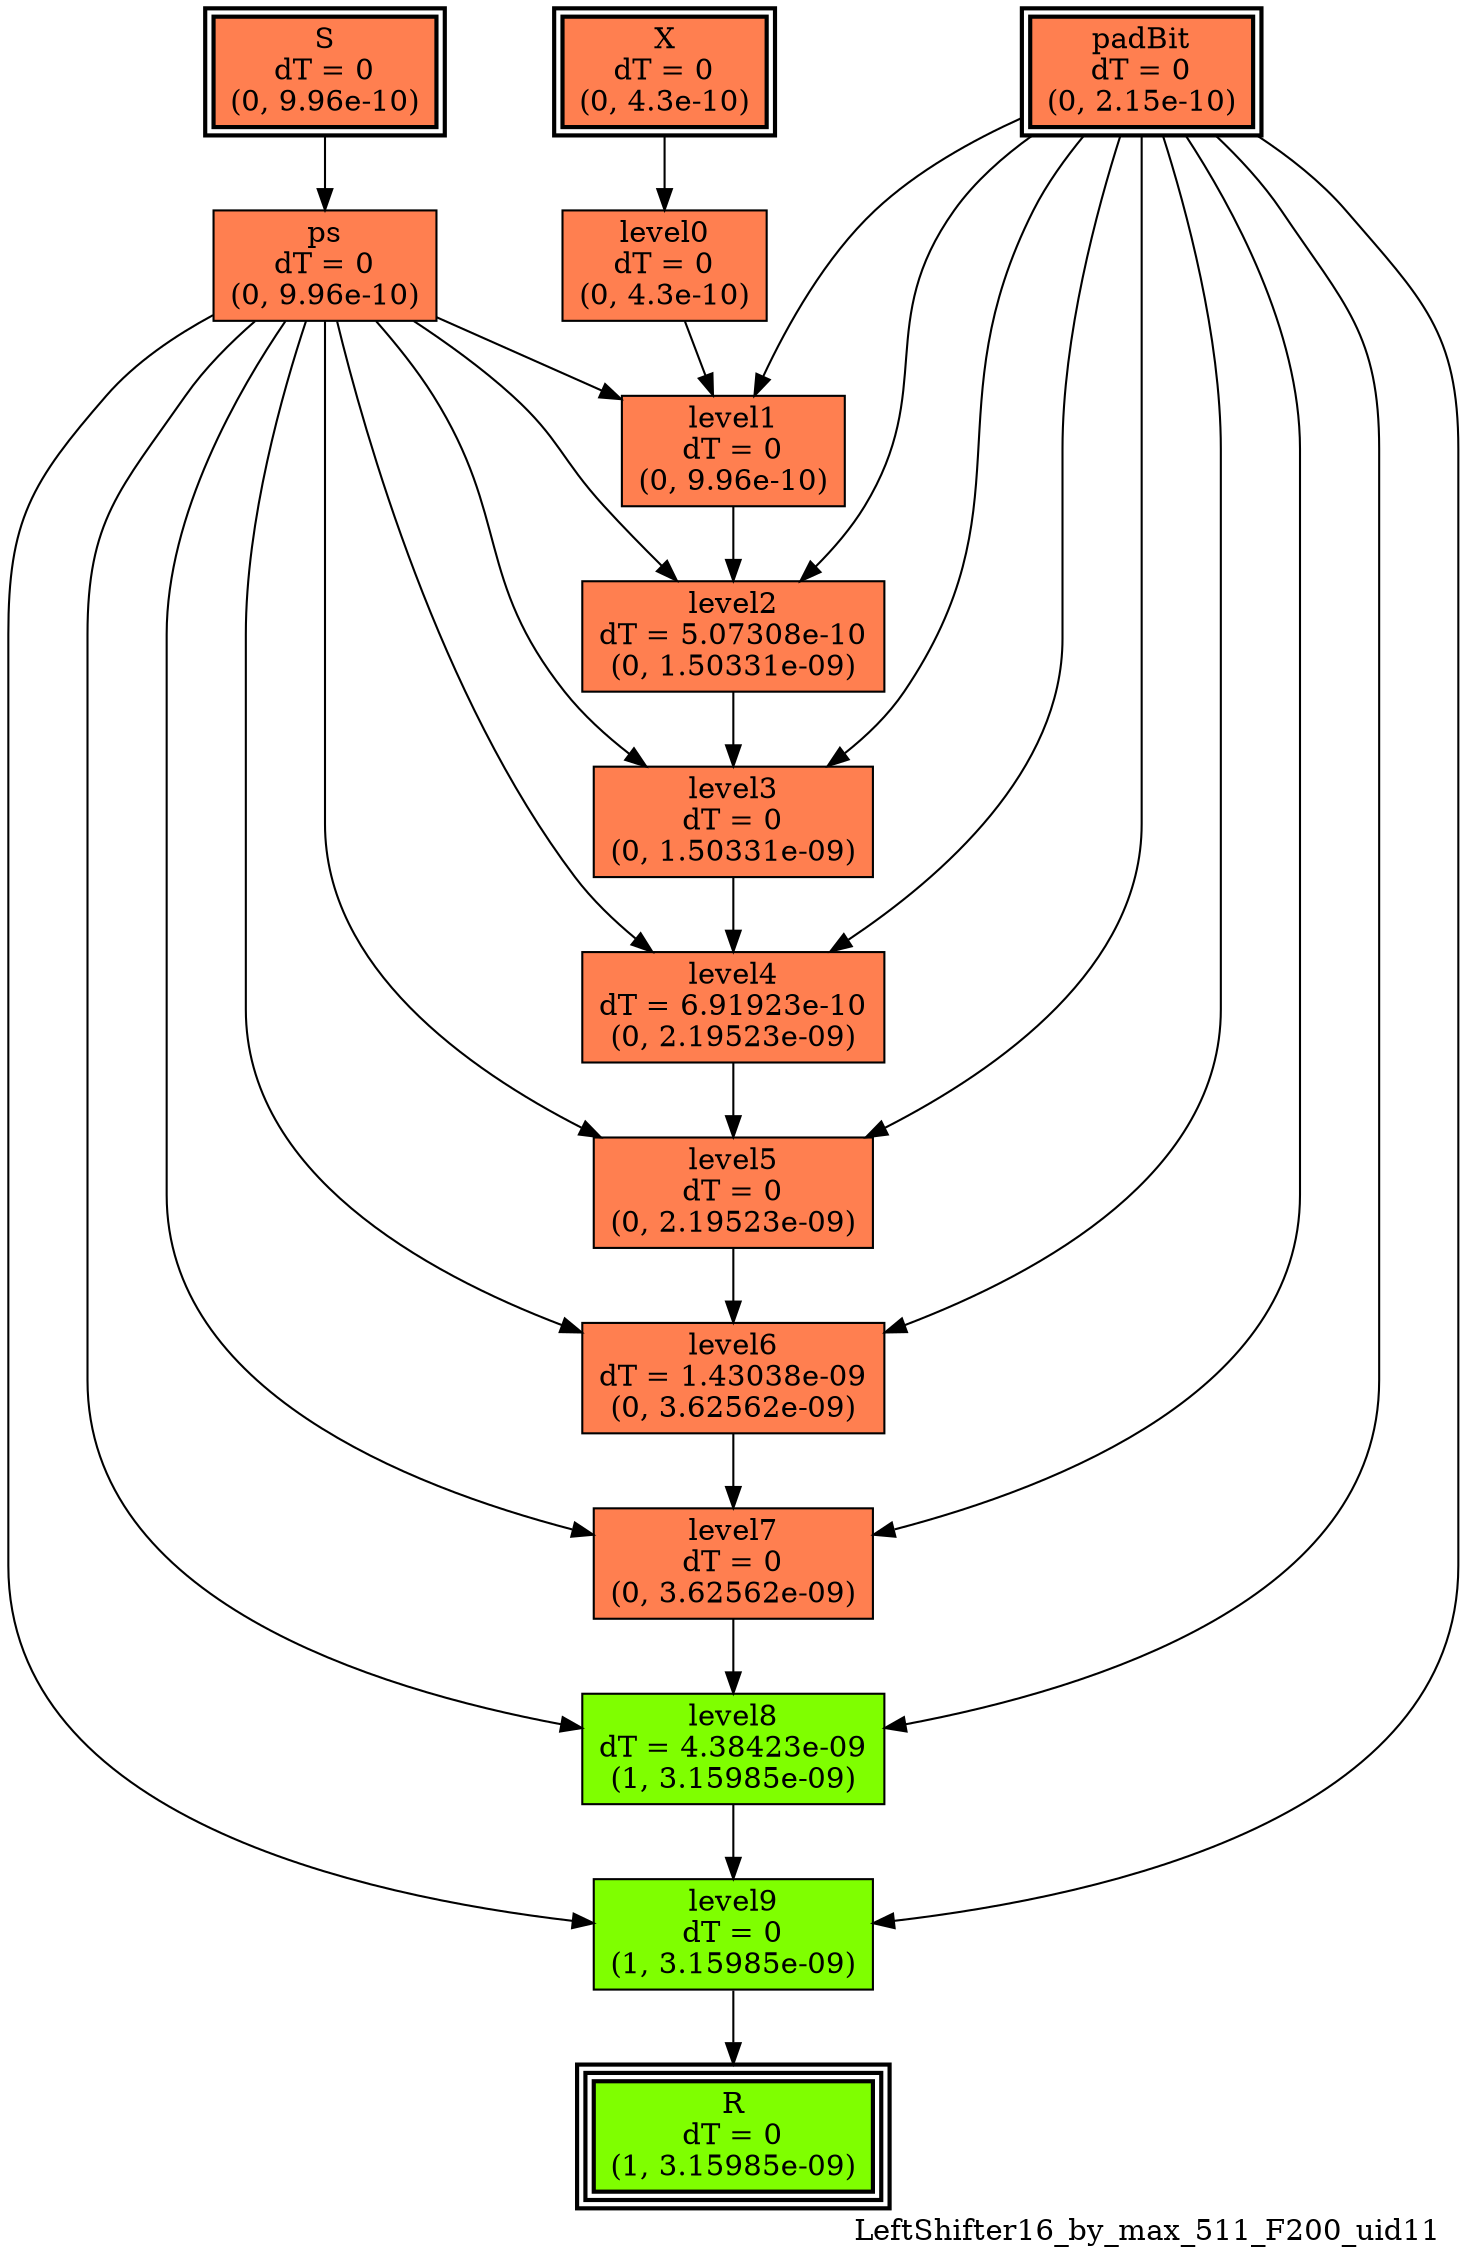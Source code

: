 digraph LeftShifter16_by_max_511_F200_uid11
{
	//graph drawing options
	label=LeftShifter16_by_max_511_F200_uid11;
	labelloc=bottom;
	labeljust=right;
	ratio=auto;
	nodesep=0.25;
	ranksep=0.5;

	//input/output signals of operator LeftShifter16_by_max_511_F200_uid11
	X__LeftShifter16_by_max_511_F200_uid11 [ label="X\ndT = 0\n(0, 4.3e-10)", shape=box, color=black, style="bold, filled", fillcolor=coral, peripheries=2 ];
	S__LeftShifter16_by_max_511_F200_uid11 [ label="S\ndT = 0\n(0, 9.96e-10)", shape=box, color=black, style="bold, filled", fillcolor=coral, peripheries=2 ];
	padBit__LeftShifter16_by_max_511_F200_uid11 [ label="padBit\ndT = 0\n(0, 2.15e-10)", shape=box, color=black, style="bold, filled", fillcolor=coral, peripheries=2 ];
	R__LeftShifter16_by_max_511_F200_uid11 [ label="R\ndT = 0\n(1, 3.15985e-09)", shape=box, color=black, style="bold, filled", fillcolor=chartreuse, peripheries=3 ];
	{rank=same X__LeftShifter16_by_max_511_F200_uid11, S__LeftShifter16_by_max_511_F200_uid11, padBit__LeftShifter16_by_max_511_F200_uid11};
	{rank=same R__LeftShifter16_by_max_511_F200_uid11};
	//internal signals of operator LeftShifter16_by_max_511_F200_uid11
	ps__LeftShifter16_by_max_511_F200_uid11 [ label="ps\ndT = 0\n(0, 9.96e-10)", shape=box, color=black, style=filled, fillcolor=coral, peripheries=1 ];
	level0__LeftShifter16_by_max_511_F200_uid11 [ label="level0\ndT = 0\n(0, 4.3e-10)", shape=box, color=black, style=filled, fillcolor=coral, peripheries=1 ];
	level1__LeftShifter16_by_max_511_F200_uid11 [ label="level1\ndT = 0\n(0, 9.96e-10)", shape=box, color=black, style=filled, fillcolor=coral, peripheries=1 ];
	level2__LeftShifter16_by_max_511_F200_uid11 [ label="level2\ndT = 5.07308e-10\n(0, 1.50331e-09)", shape=box, color=black, style=filled, fillcolor=coral, peripheries=1 ];
	level3__LeftShifter16_by_max_511_F200_uid11 [ label="level3\ndT = 0\n(0, 1.50331e-09)", shape=box, color=black, style=filled, fillcolor=coral, peripheries=1 ];
	level4__LeftShifter16_by_max_511_F200_uid11 [ label="level4\ndT = 6.91923e-10\n(0, 2.19523e-09)", shape=box, color=black, style=filled, fillcolor=coral, peripheries=1 ];
	level5__LeftShifter16_by_max_511_F200_uid11 [ label="level5\ndT = 0\n(0, 2.19523e-09)", shape=box, color=black, style=filled, fillcolor=coral, peripheries=1 ];
	level6__LeftShifter16_by_max_511_F200_uid11 [ label="level6\ndT = 1.43038e-09\n(0, 3.62562e-09)", shape=box, color=black, style=filled, fillcolor=coral, peripheries=1 ];
	level7__LeftShifter16_by_max_511_F200_uid11 [ label="level7\ndT = 0\n(0, 3.62562e-09)", shape=box, color=black, style=filled, fillcolor=coral, peripheries=1 ];
	level8__LeftShifter16_by_max_511_F200_uid11 [ label="level8\ndT = 4.38423e-09\n(1, 3.15985e-09)", shape=box, color=black, style=filled, fillcolor=chartreuse, peripheries=1 ];
	level9__LeftShifter16_by_max_511_F200_uid11 [ label="level9\ndT = 0\n(1, 3.15985e-09)", shape=box, color=black, style=filled, fillcolor=chartreuse, peripheries=1 ];

	//subcomponents of operator LeftShifter16_by_max_511_F200_uid11

	//input and internal signal connections of operator LeftShifter16_by_max_511_F200_uid11
	X__LeftShifter16_by_max_511_F200_uid11 -> level0__LeftShifter16_by_max_511_F200_uid11 [ arrowhead=normal, arrowsize=1.0, arrowtail=normal, color=black, dir=forward  ];
	S__LeftShifter16_by_max_511_F200_uid11 -> ps__LeftShifter16_by_max_511_F200_uid11 [ arrowhead=normal, arrowsize=1.0, arrowtail=normal, color=black, dir=forward  ];
	padBit__LeftShifter16_by_max_511_F200_uid11 -> level1__LeftShifter16_by_max_511_F200_uid11 [ arrowhead=normal, arrowsize=1.0, arrowtail=normal, color=black, dir=forward  ];
	padBit__LeftShifter16_by_max_511_F200_uid11 -> level2__LeftShifter16_by_max_511_F200_uid11 [ arrowhead=normal, arrowsize=1.0, arrowtail=normal, color=black, dir=forward  ];
	padBit__LeftShifter16_by_max_511_F200_uid11 -> level3__LeftShifter16_by_max_511_F200_uid11 [ arrowhead=normal, arrowsize=1.0, arrowtail=normal, color=black, dir=forward  ];
	padBit__LeftShifter16_by_max_511_F200_uid11 -> level4__LeftShifter16_by_max_511_F200_uid11 [ arrowhead=normal, arrowsize=1.0, arrowtail=normal, color=black, dir=forward  ];
	padBit__LeftShifter16_by_max_511_F200_uid11 -> level5__LeftShifter16_by_max_511_F200_uid11 [ arrowhead=normal, arrowsize=1.0, arrowtail=normal, color=black, dir=forward  ];
	padBit__LeftShifter16_by_max_511_F200_uid11 -> level6__LeftShifter16_by_max_511_F200_uid11 [ arrowhead=normal, arrowsize=1.0, arrowtail=normal, color=black, dir=forward  ];
	padBit__LeftShifter16_by_max_511_F200_uid11 -> level7__LeftShifter16_by_max_511_F200_uid11 [ arrowhead=normal, arrowsize=1.0, arrowtail=normal, color=black, dir=forward  ];
	padBit__LeftShifter16_by_max_511_F200_uid11 -> level8__LeftShifter16_by_max_511_F200_uid11 [ arrowhead=normal, arrowsize=1.0, arrowtail=normal, color=black, dir=forward  ];
	padBit__LeftShifter16_by_max_511_F200_uid11 -> level9__LeftShifter16_by_max_511_F200_uid11 [ arrowhead=normal, arrowsize=1.0, arrowtail=normal, color=black, dir=forward  ];
	ps__LeftShifter16_by_max_511_F200_uid11 -> level1__LeftShifter16_by_max_511_F200_uid11 [ arrowhead=normal, arrowsize=1.0, arrowtail=normal, color=black, dir=forward  ];
	ps__LeftShifter16_by_max_511_F200_uid11 -> level2__LeftShifter16_by_max_511_F200_uid11 [ arrowhead=normal, arrowsize=1.0, arrowtail=normal, color=black, dir=forward  ];
	ps__LeftShifter16_by_max_511_F200_uid11 -> level3__LeftShifter16_by_max_511_F200_uid11 [ arrowhead=normal, arrowsize=1.0, arrowtail=normal, color=black, dir=forward  ];
	ps__LeftShifter16_by_max_511_F200_uid11 -> level4__LeftShifter16_by_max_511_F200_uid11 [ arrowhead=normal, arrowsize=1.0, arrowtail=normal, color=black, dir=forward  ];
	ps__LeftShifter16_by_max_511_F200_uid11 -> level5__LeftShifter16_by_max_511_F200_uid11 [ arrowhead=normal, arrowsize=1.0, arrowtail=normal, color=black, dir=forward  ];
	ps__LeftShifter16_by_max_511_F200_uid11 -> level6__LeftShifter16_by_max_511_F200_uid11 [ arrowhead=normal, arrowsize=1.0, arrowtail=normal, color=black, dir=forward  ];
	ps__LeftShifter16_by_max_511_F200_uid11 -> level7__LeftShifter16_by_max_511_F200_uid11 [ arrowhead=normal, arrowsize=1.0, arrowtail=normal, color=black, dir=forward  ];
	ps__LeftShifter16_by_max_511_F200_uid11 -> level8__LeftShifter16_by_max_511_F200_uid11 [ arrowhead=normal, arrowsize=1.0, arrowtail=normal, color=black, dir=forward  ];
	ps__LeftShifter16_by_max_511_F200_uid11 -> level9__LeftShifter16_by_max_511_F200_uid11 [ arrowhead=normal, arrowsize=1.0, arrowtail=normal, color=black, dir=forward  ];
	level0__LeftShifter16_by_max_511_F200_uid11 -> level1__LeftShifter16_by_max_511_F200_uid11 [ arrowhead=normal, arrowsize=1.0, arrowtail=normal, color=black, dir=forward  ];
	level1__LeftShifter16_by_max_511_F200_uid11 -> level2__LeftShifter16_by_max_511_F200_uid11 [ arrowhead=normal, arrowsize=1.0, arrowtail=normal, color=black, dir=forward  ];
	level2__LeftShifter16_by_max_511_F200_uid11 -> level3__LeftShifter16_by_max_511_F200_uid11 [ arrowhead=normal, arrowsize=1.0, arrowtail=normal, color=black, dir=forward  ];
	level3__LeftShifter16_by_max_511_F200_uid11 -> level4__LeftShifter16_by_max_511_F200_uid11 [ arrowhead=normal, arrowsize=1.0, arrowtail=normal, color=black, dir=forward  ];
	level4__LeftShifter16_by_max_511_F200_uid11 -> level5__LeftShifter16_by_max_511_F200_uid11 [ arrowhead=normal, arrowsize=1.0, arrowtail=normal, color=black, dir=forward  ];
	level5__LeftShifter16_by_max_511_F200_uid11 -> level6__LeftShifter16_by_max_511_F200_uid11 [ arrowhead=normal, arrowsize=1.0, arrowtail=normal, color=black, dir=forward  ];
	level6__LeftShifter16_by_max_511_F200_uid11 -> level7__LeftShifter16_by_max_511_F200_uid11 [ arrowhead=normal, arrowsize=1.0, arrowtail=normal, color=black, dir=forward  ];
	level7__LeftShifter16_by_max_511_F200_uid11 -> level8__LeftShifter16_by_max_511_F200_uid11 [ arrowhead=normal, arrowsize=1.0, arrowtail=normal, color=black, dir=forward  ];
	level8__LeftShifter16_by_max_511_F200_uid11 -> level9__LeftShifter16_by_max_511_F200_uid11 [ arrowhead=normal, arrowsize=1.0, arrowtail=normal, color=black, dir=forward  ];
	level9__LeftShifter16_by_max_511_F200_uid11 -> R__LeftShifter16_by_max_511_F200_uid11 [ arrowhead=normal, arrowsize=1.0, arrowtail=normal, color=black, dir=forward  ];
}

